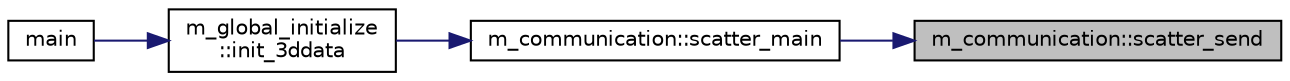 digraph "m_communication::scatter_send"
{
 // LATEX_PDF_SIZE
  edge [fontname="Helvetica",fontsize="10",labelfontname="Helvetica",labelfontsize="10"];
  node [fontname="Helvetica",fontsize="10",shape=record];
  rankdir="RL";
  Node1 [label="m_communication::scatter_send",height=0.2,width=0.4,color="black", fillcolor="grey75", style="filled", fontcolor="black",tooltip="================================================================================="];
  Node1 -> Node2 [dir="back",color="midnightblue",fontsize="10",style="solid",fontname="Helvetica"];
  Node2 [label="m_communication::scatter_main",height=0.2,width=0.4,color="black", fillcolor="white", style="filled",URL="$namespacem__communication.html#a87f7953f63cdefb4bce8b31b16f711d8",tooltip="================================================================================="];
  Node2 -> Node3 [dir="back",color="midnightblue",fontsize="10",style="solid",fontname="Helvetica"];
  Node3 [label="m_global_initialize\l::init_3ddata",height=0.2,width=0.4,color="black", fillcolor="white", style="filled",URL="$namespacem__global__initialize.html#aff97c5d9b452e968384ce7d4c2195f92",tooltip="====================================================================="];
  Node3 -> Node4 [dir="back",color="midnightblue",fontsize="10",style="solid",fontname="Helvetica"];
  Node4 [label="main",height=0.2,width=0.4,color="black", fillcolor="white", style="filled",URL="$main_8f90.html#a8ec2266d83cd6c0b762cbcbc92c0af3d",tooltip="%%%%%%%%%%%%%%%%%%%%%%%%%%%%%%%%%%%%%%%%%%%%%%%%%%%%%%%%%%%%%%%%%%%%%%"];
}
